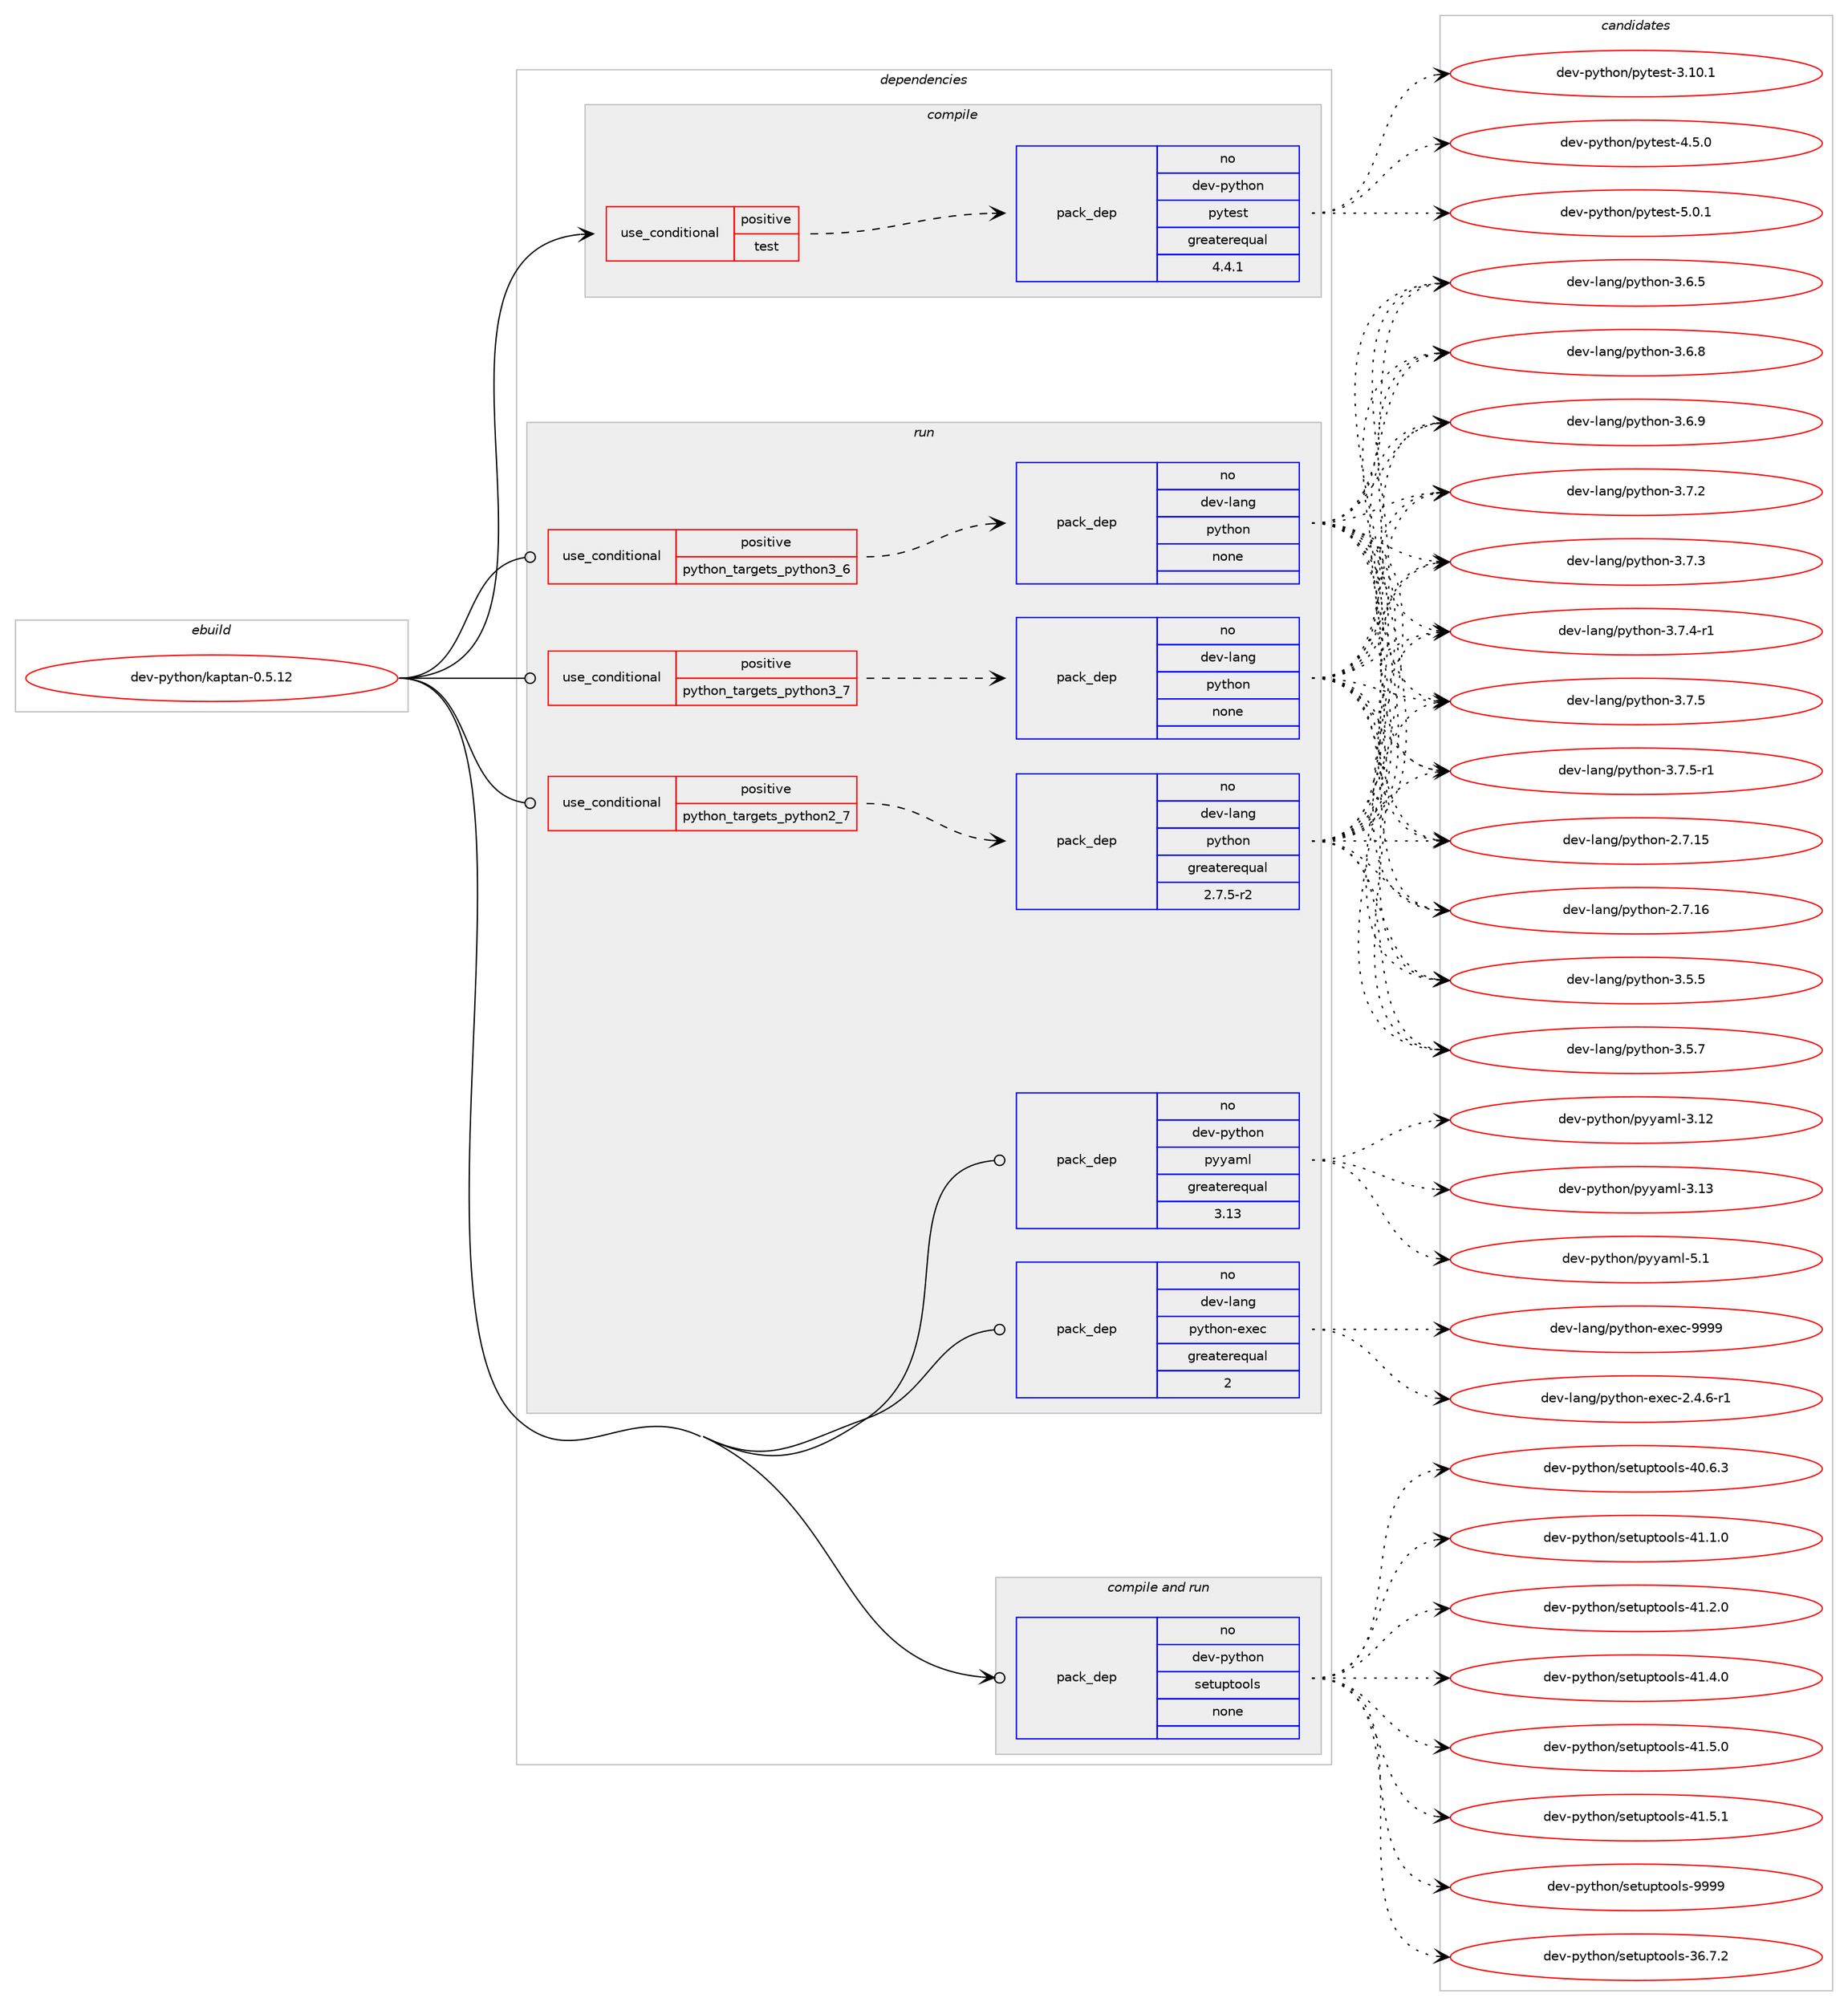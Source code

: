 digraph prolog {

# *************
# Graph options
# *************

newrank=true;
concentrate=true;
compound=true;
graph [rankdir=LR,fontname=Helvetica,fontsize=10,ranksep=1.5];#, ranksep=2.5, nodesep=0.2];
edge  [arrowhead=vee];
node  [fontname=Helvetica,fontsize=10];

# **********
# The ebuild
# **********

subgraph cluster_leftcol {
color=gray;
rank=same;
label=<<i>ebuild</i>>;
id [label="dev-python/kaptan-0.5.12", color=red, width=4, href="../dev-python/kaptan-0.5.12.svg"];
}

# ****************
# The dependencies
# ****************

subgraph cluster_midcol {
color=gray;
label=<<i>dependencies</i>>;
subgraph cluster_compile {
fillcolor="#eeeeee";
style=filled;
label=<<i>compile</i>>;
subgraph cond141703 {
dependency612022 [label=<<TABLE BORDER="0" CELLBORDER="1" CELLSPACING="0" CELLPADDING="4"><TR><TD ROWSPAN="3" CELLPADDING="10">use_conditional</TD></TR><TR><TD>positive</TD></TR><TR><TD>test</TD></TR></TABLE>>, shape=none, color=red];
subgraph pack458516 {
dependency612023 [label=<<TABLE BORDER="0" CELLBORDER="1" CELLSPACING="0" CELLPADDING="4" WIDTH="220"><TR><TD ROWSPAN="6" CELLPADDING="30">pack_dep</TD></TR><TR><TD WIDTH="110">no</TD></TR><TR><TD>dev-python</TD></TR><TR><TD>pytest</TD></TR><TR><TD>greaterequal</TD></TR><TR><TD>4.4.1</TD></TR></TABLE>>, shape=none, color=blue];
}
dependency612022:e -> dependency612023:w [weight=20,style="dashed",arrowhead="vee"];
}
id:e -> dependency612022:w [weight=20,style="solid",arrowhead="vee"];
}
subgraph cluster_compileandrun {
fillcolor="#eeeeee";
style=filled;
label=<<i>compile and run</i>>;
subgraph pack458517 {
dependency612024 [label=<<TABLE BORDER="0" CELLBORDER="1" CELLSPACING="0" CELLPADDING="4" WIDTH="220"><TR><TD ROWSPAN="6" CELLPADDING="30">pack_dep</TD></TR><TR><TD WIDTH="110">no</TD></TR><TR><TD>dev-python</TD></TR><TR><TD>setuptools</TD></TR><TR><TD>none</TD></TR><TR><TD></TD></TR></TABLE>>, shape=none, color=blue];
}
id:e -> dependency612024:w [weight=20,style="solid",arrowhead="odotvee"];
}
subgraph cluster_run {
fillcolor="#eeeeee";
style=filled;
label=<<i>run</i>>;
subgraph cond141704 {
dependency612025 [label=<<TABLE BORDER="0" CELLBORDER="1" CELLSPACING="0" CELLPADDING="4"><TR><TD ROWSPAN="3" CELLPADDING="10">use_conditional</TD></TR><TR><TD>positive</TD></TR><TR><TD>python_targets_python2_7</TD></TR></TABLE>>, shape=none, color=red];
subgraph pack458518 {
dependency612026 [label=<<TABLE BORDER="0" CELLBORDER="1" CELLSPACING="0" CELLPADDING="4" WIDTH="220"><TR><TD ROWSPAN="6" CELLPADDING="30">pack_dep</TD></TR><TR><TD WIDTH="110">no</TD></TR><TR><TD>dev-lang</TD></TR><TR><TD>python</TD></TR><TR><TD>greaterequal</TD></TR><TR><TD>2.7.5-r2</TD></TR></TABLE>>, shape=none, color=blue];
}
dependency612025:e -> dependency612026:w [weight=20,style="dashed",arrowhead="vee"];
}
id:e -> dependency612025:w [weight=20,style="solid",arrowhead="odot"];
subgraph cond141705 {
dependency612027 [label=<<TABLE BORDER="0" CELLBORDER="1" CELLSPACING="0" CELLPADDING="4"><TR><TD ROWSPAN="3" CELLPADDING="10">use_conditional</TD></TR><TR><TD>positive</TD></TR><TR><TD>python_targets_python3_6</TD></TR></TABLE>>, shape=none, color=red];
subgraph pack458519 {
dependency612028 [label=<<TABLE BORDER="0" CELLBORDER="1" CELLSPACING="0" CELLPADDING="4" WIDTH="220"><TR><TD ROWSPAN="6" CELLPADDING="30">pack_dep</TD></TR><TR><TD WIDTH="110">no</TD></TR><TR><TD>dev-lang</TD></TR><TR><TD>python</TD></TR><TR><TD>none</TD></TR><TR><TD></TD></TR></TABLE>>, shape=none, color=blue];
}
dependency612027:e -> dependency612028:w [weight=20,style="dashed",arrowhead="vee"];
}
id:e -> dependency612027:w [weight=20,style="solid",arrowhead="odot"];
subgraph cond141706 {
dependency612029 [label=<<TABLE BORDER="0" CELLBORDER="1" CELLSPACING="0" CELLPADDING="4"><TR><TD ROWSPAN="3" CELLPADDING="10">use_conditional</TD></TR><TR><TD>positive</TD></TR><TR><TD>python_targets_python3_7</TD></TR></TABLE>>, shape=none, color=red];
subgraph pack458520 {
dependency612030 [label=<<TABLE BORDER="0" CELLBORDER="1" CELLSPACING="0" CELLPADDING="4" WIDTH="220"><TR><TD ROWSPAN="6" CELLPADDING="30">pack_dep</TD></TR><TR><TD WIDTH="110">no</TD></TR><TR><TD>dev-lang</TD></TR><TR><TD>python</TD></TR><TR><TD>none</TD></TR><TR><TD></TD></TR></TABLE>>, shape=none, color=blue];
}
dependency612029:e -> dependency612030:w [weight=20,style="dashed",arrowhead="vee"];
}
id:e -> dependency612029:w [weight=20,style="solid",arrowhead="odot"];
subgraph pack458521 {
dependency612031 [label=<<TABLE BORDER="0" CELLBORDER="1" CELLSPACING="0" CELLPADDING="4" WIDTH="220"><TR><TD ROWSPAN="6" CELLPADDING="30">pack_dep</TD></TR><TR><TD WIDTH="110">no</TD></TR><TR><TD>dev-lang</TD></TR><TR><TD>python-exec</TD></TR><TR><TD>greaterequal</TD></TR><TR><TD>2</TD></TR></TABLE>>, shape=none, color=blue];
}
id:e -> dependency612031:w [weight=20,style="solid",arrowhead="odot"];
subgraph pack458522 {
dependency612032 [label=<<TABLE BORDER="0" CELLBORDER="1" CELLSPACING="0" CELLPADDING="4" WIDTH="220"><TR><TD ROWSPAN="6" CELLPADDING="30">pack_dep</TD></TR><TR><TD WIDTH="110">no</TD></TR><TR><TD>dev-python</TD></TR><TR><TD>pyyaml</TD></TR><TR><TD>greaterequal</TD></TR><TR><TD>3.13</TD></TR></TABLE>>, shape=none, color=blue];
}
id:e -> dependency612032:w [weight=20,style="solid",arrowhead="odot"];
}
}

# **************
# The candidates
# **************

subgraph cluster_choices {
rank=same;
color=gray;
label=<<i>candidates</i>>;

subgraph choice458516 {
color=black;
nodesep=1;
choice100101118451121211161041111104711212111610111511645514649484649 [label="dev-python/pytest-3.10.1", color=red, width=4,href="../dev-python/pytest-3.10.1.svg"];
choice1001011184511212111610411111047112121116101115116455246534648 [label="dev-python/pytest-4.5.0", color=red, width=4,href="../dev-python/pytest-4.5.0.svg"];
choice1001011184511212111610411111047112121116101115116455346484649 [label="dev-python/pytest-5.0.1", color=red, width=4,href="../dev-python/pytest-5.0.1.svg"];
dependency612023:e -> choice100101118451121211161041111104711212111610111511645514649484649:w [style=dotted,weight="100"];
dependency612023:e -> choice1001011184511212111610411111047112121116101115116455246534648:w [style=dotted,weight="100"];
dependency612023:e -> choice1001011184511212111610411111047112121116101115116455346484649:w [style=dotted,weight="100"];
}
subgraph choice458517 {
color=black;
nodesep=1;
choice100101118451121211161041111104711510111611711211611111110811545515446554650 [label="dev-python/setuptools-36.7.2", color=red, width=4,href="../dev-python/setuptools-36.7.2.svg"];
choice100101118451121211161041111104711510111611711211611111110811545524846544651 [label="dev-python/setuptools-40.6.3", color=red, width=4,href="../dev-python/setuptools-40.6.3.svg"];
choice100101118451121211161041111104711510111611711211611111110811545524946494648 [label="dev-python/setuptools-41.1.0", color=red, width=4,href="../dev-python/setuptools-41.1.0.svg"];
choice100101118451121211161041111104711510111611711211611111110811545524946504648 [label="dev-python/setuptools-41.2.0", color=red, width=4,href="../dev-python/setuptools-41.2.0.svg"];
choice100101118451121211161041111104711510111611711211611111110811545524946524648 [label="dev-python/setuptools-41.4.0", color=red, width=4,href="../dev-python/setuptools-41.4.0.svg"];
choice100101118451121211161041111104711510111611711211611111110811545524946534648 [label="dev-python/setuptools-41.5.0", color=red, width=4,href="../dev-python/setuptools-41.5.0.svg"];
choice100101118451121211161041111104711510111611711211611111110811545524946534649 [label="dev-python/setuptools-41.5.1", color=red, width=4,href="../dev-python/setuptools-41.5.1.svg"];
choice10010111845112121116104111110471151011161171121161111111081154557575757 [label="dev-python/setuptools-9999", color=red, width=4,href="../dev-python/setuptools-9999.svg"];
dependency612024:e -> choice100101118451121211161041111104711510111611711211611111110811545515446554650:w [style=dotted,weight="100"];
dependency612024:e -> choice100101118451121211161041111104711510111611711211611111110811545524846544651:w [style=dotted,weight="100"];
dependency612024:e -> choice100101118451121211161041111104711510111611711211611111110811545524946494648:w [style=dotted,weight="100"];
dependency612024:e -> choice100101118451121211161041111104711510111611711211611111110811545524946504648:w [style=dotted,weight="100"];
dependency612024:e -> choice100101118451121211161041111104711510111611711211611111110811545524946524648:w [style=dotted,weight="100"];
dependency612024:e -> choice100101118451121211161041111104711510111611711211611111110811545524946534648:w [style=dotted,weight="100"];
dependency612024:e -> choice100101118451121211161041111104711510111611711211611111110811545524946534649:w [style=dotted,weight="100"];
dependency612024:e -> choice10010111845112121116104111110471151011161171121161111111081154557575757:w [style=dotted,weight="100"];
}
subgraph choice458518 {
color=black;
nodesep=1;
choice10010111845108971101034711212111610411111045504655464953 [label="dev-lang/python-2.7.15", color=red, width=4,href="../dev-lang/python-2.7.15.svg"];
choice10010111845108971101034711212111610411111045504655464954 [label="dev-lang/python-2.7.16", color=red, width=4,href="../dev-lang/python-2.7.16.svg"];
choice100101118451089711010347112121116104111110455146534653 [label="dev-lang/python-3.5.5", color=red, width=4,href="../dev-lang/python-3.5.5.svg"];
choice100101118451089711010347112121116104111110455146534655 [label="dev-lang/python-3.5.7", color=red, width=4,href="../dev-lang/python-3.5.7.svg"];
choice100101118451089711010347112121116104111110455146544653 [label="dev-lang/python-3.6.5", color=red, width=4,href="../dev-lang/python-3.6.5.svg"];
choice100101118451089711010347112121116104111110455146544656 [label="dev-lang/python-3.6.8", color=red, width=4,href="../dev-lang/python-3.6.8.svg"];
choice100101118451089711010347112121116104111110455146544657 [label="dev-lang/python-3.6.9", color=red, width=4,href="../dev-lang/python-3.6.9.svg"];
choice100101118451089711010347112121116104111110455146554650 [label="dev-lang/python-3.7.2", color=red, width=4,href="../dev-lang/python-3.7.2.svg"];
choice100101118451089711010347112121116104111110455146554651 [label="dev-lang/python-3.7.3", color=red, width=4,href="../dev-lang/python-3.7.3.svg"];
choice1001011184510897110103471121211161041111104551465546524511449 [label="dev-lang/python-3.7.4-r1", color=red, width=4,href="../dev-lang/python-3.7.4-r1.svg"];
choice100101118451089711010347112121116104111110455146554653 [label="dev-lang/python-3.7.5", color=red, width=4,href="../dev-lang/python-3.7.5.svg"];
choice1001011184510897110103471121211161041111104551465546534511449 [label="dev-lang/python-3.7.5-r1", color=red, width=4,href="../dev-lang/python-3.7.5-r1.svg"];
dependency612026:e -> choice10010111845108971101034711212111610411111045504655464953:w [style=dotted,weight="100"];
dependency612026:e -> choice10010111845108971101034711212111610411111045504655464954:w [style=dotted,weight="100"];
dependency612026:e -> choice100101118451089711010347112121116104111110455146534653:w [style=dotted,weight="100"];
dependency612026:e -> choice100101118451089711010347112121116104111110455146534655:w [style=dotted,weight="100"];
dependency612026:e -> choice100101118451089711010347112121116104111110455146544653:w [style=dotted,weight="100"];
dependency612026:e -> choice100101118451089711010347112121116104111110455146544656:w [style=dotted,weight="100"];
dependency612026:e -> choice100101118451089711010347112121116104111110455146544657:w [style=dotted,weight="100"];
dependency612026:e -> choice100101118451089711010347112121116104111110455146554650:w [style=dotted,weight="100"];
dependency612026:e -> choice100101118451089711010347112121116104111110455146554651:w [style=dotted,weight="100"];
dependency612026:e -> choice1001011184510897110103471121211161041111104551465546524511449:w [style=dotted,weight="100"];
dependency612026:e -> choice100101118451089711010347112121116104111110455146554653:w [style=dotted,weight="100"];
dependency612026:e -> choice1001011184510897110103471121211161041111104551465546534511449:w [style=dotted,weight="100"];
}
subgraph choice458519 {
color=black;
nodesep=1;
choice10010111845108971101034711212111610411111045504655464953 [label="dev-lang/python-2.7.15", color=red, width=4,href="../dev-lang/python-2.7.15.svg"];
choice10010111845108971101034711212111610411111045504655464954 [label="dev-lang/python-2.7.16", color=red, width=4,href="../dev-lang/python-2.7.16.svg"];
choice100101118451089711010347112121116104111110455146534653 [label="dev-lang/python-3.5.5", color=red, width=4,href="../dev-lang/python-3.5.5.svg"];
choice100101118451089711010347112121116104111110455146534655 [label="dev-lang/python-3.5.7", color=red, width=4,href="../dev-lang/python-3.5.7.svg"];
choice100101118451089711010347112121116104111110455146544653 [label="dev-lang/python-3.6.5", color=red, width=4,href="../dev-lang/python-3.6.5.svg"];
choice100101118451089711010347112121116104111110455146544656 [label="dev-lang/python-3.6.8", color=red, width=4,href="../dev-lang/python-3.6.8.svg"];
choice100101118451089711010347112121116104111110455146544657 [label="dev-lang/python-3.6.9", color=red, width=4,href="../dev-lang/python-3.6.9.svg"];
choice100101118451089711010347112121116104111110455146554650 [label="dev-lang/python-3.7.2", color=red, width=4,href="../dev-lang/python-3.7.2.svg"];
choice100101118451089711010347112121116104111110455146554651 [label="dev-lang/python-3.7.3", color=red, width=4,href="../dev-lang/python-3.7.3.svg"];
choice1001011184510897110103471121211161041111104551465546524511449 [label="dev-lang/python-3.7.4-r1", color=red, width=4,href="../dev-lang/python-3.7.4-r1.svg"];
choice100101118451089711010347112121116104111110455146554653 [label="dev-lang/python-3.7.5", color=red, width=4,href="../dev-lang/python-3.7.5.svg"];
choice1001011184510897110103471121211161041111104551465546534511449 [label="dev-lang/python-3.7.5-r1", color=red, width=4,href="../dev-lang/python-3.7.5-r1.svg"];
dependency612028:e -> choice10010111845108971101034711212111610411111045504655464953:w [style=dotted,weight="100"];
dependency612028:e -> choice10010111845108971101034711212111610411111045504655464954:w [style=dotted,weight="100"];
dependency612028:e -> choice100101118451089711010347112121116104111110455146534653:w [style=dotted,weight="100"];
dependency612028:e -> choice100101118451089711010347112121116104111110455146534655:w [style=dotted,weight="100"];
dependency612028:e -> choice100101118451089711010347112121116104111110455146544653:w [style=dotted,weight="100"];
dependency612028:e -> choice100101118451089711010347112121116104111110455146544656:w [style=dotted,weight="100"];
dependency612028:e -> choice100101118451089711010347112121116104111110455146544657:w [style=dotted,weight="100"];
dependency612028:e -> choice100101118451089711010347112121116104111110455146554650:w [style=dotted,weight="100"];
dependency612028:e -> choice100101118451089711010347112121116104111110455146554651:w [style=dotted,weight="100"];
dependency612028:e -> choice1001011184510897110103471121211161041111104551465546524511449:w [style=dotted,weight="100"];
dependency612028:e -> choice100101118451089711010347112121116104111110455146554653:w [style=dotted,weight="100"];
dependency612028:e -> choice1001011184510897110103471121211161041111104551465546534511449:w [style=dotted,weight="100"];
}
subgraph choice458520 {
color=black;
nodesep=1;
choice10010111845108971101034711212111610411111045504655464953 [label="dev-lang/python-2.7.15", color=red, width=4,href="../dev-lang/python-2.7.15.svg"];
choice10010111845108971101034711212111610411111045504655464954 [label="dev-lang/python-2.7.16", color=red, width=4,href="../dev-lang/python-2.7.16.svg"];
choice100101118451089711010347112121116104111110455146534653 [label="dev-lang/python-3.5.5", color=red, width=4,href="../dev-lang/python-3.5.5.svg"];
choice100101118451089711010347112121116104111110455146534655 [label="dev-lang/python-3.5.7", color=red, width=4,href="../dev-lang/python-3.5.7.svg"];
choice100101118451089711010347112121116104111110455146544653 [label="dev-lang/python-3.6.5", color=red, width=4,href="../dev-lang/python-3.6.5.svg"];
choice100101118451089711010347112121116104111110455146544656 [label="dev-lang/python-3.6.8", color=red, width=4,href="../dev-lang/python-3.6.8.svg"];
choice100101118451089711010347112121116104111110455146544657 [label="dev-lang/python-3.6.9", color=red, width=4,href="../dev-lang/python-3.6.9.svg"];
choice100101118451089711010347112121116104111110455146554650 [label="dev-lang/python-3.7.2", color=red, width=4,href="../dev-lang/python-3.7.2.svg"];
choice100101118451089711010347112121116104111110455146554651 [label="dev-lang/python-3.7.3", color=red, width=4,href="../dev-lang/python-3.7.3.svg"];
choice1001011184510897110103471121211161041111104551465546524511449 [label="dev-lang/python-3.7.4-r1", color=red, width=4,href="../dev-lang/python-3.7.4-r1.svg"];
choice100101118451089711010347112121116104111110455146554653 [label="dev-lang/python-3.7.5", color=red, width=4,href="../dev-lang/python-3.7.5.svg"];
choice1001011184510897110103471121211161041111104551465546534511449 [label="dev-lang/python-3.7.5-r1", color=red, width=4,href="../dev-lang/python-3.7.5-r1.svg"];
dependency612030:e -> choice10010111845108971101034711212111610411111045504655464953:w [style=dotted,weight="100"];
dependency612030:e -> choice10010111845108971101034711212111610411111045504655464954:w [style=dotted,weight="100"];
dependency612030:e -> choice100101118451089711010347112121116104111110455146534653:w [style=dotted,weight="100"];
dependency612030:e -> choice100101118451089711010347112121116104111110455146534655:w [style=dotted,weight="100"];
dependency612030:e -> choice100101118451089711010347112121116104111110455146544653:w [style=dotted,weight="100"];
dependency612030:e -> choice100101118451089711010347112121116104111110455146544656:w [style=dotted,weight="100"];
dependency612030:e -> choice100101118451089711010347112121116104111110455146544657:w [style=dotted,weight="100"];
dependency612030:e -> choice100101118451089711010347112121116104111110455146554650:w [style=dotted,weight="100"];
dependency612030:e -> choice100101118451089711010347112121116104111110455146554651:w [style=dotted,weight="100"];
dependency612030:e -> choice1001011184510897110103471121211161041111104551465546524511449:w [style=dotted,weight="100"];
dependency612030:e -> choice100101118451089711010347112121116104111110455146554653:w [style=dotted,weight="100"];
dependency612030:e -> choice1001011184510897110103471121211161041111104551465546534511449:w [style=dotted,weight="100"];
}
subgraph choice458521 {
color=black;
nodesep=1;
choice10010111845108971101034711212111610411111045101120101994550465246544511449 [label="dev-lang/python-exec-2.4.6-r1", color=red, width=4,href="../dev-lang/python-exec-2.4.6-r1.svg"];
choice10010111845108971101034711212111610411111045101120101994557575757 [label="dev-lang/python-exec-9999", color=red, width=4,href="../dev-lang/python-exec-9999.svg"];
dependency612031:e -> choice10010111845108971101034711212111610411111045101120101994550465246544511449:w [style=dotted,weight="100"];
dependency612031:e -> choice10010111845108971101034711212111610411111045101120101994557575757:w [style=dotted,weight="100"];
}
subgraph choice458522 {
color=black;
nodesep=1;
choice1001011184511212111610411111047112121121971091084551464950 [label="dev-python/pyyaml-3.12", color=red, width=4,href="../dev-python/pyyaml-3.12.svg"];
choice1001011184511212111610411111047112121121971091084551464951 [label="dev-python/pyyaml-3.13", color=red, width=4,href="../dev-python/pyyaml-3.13.svg"];
choice10010111845112121116104111110471121211219710910845534649 [label="dev-python/pyyaml-5.1", color=red, width=4,href="../dev-python/pyyaml-5.1.svg"];
dependency612032:e -> choice1001011184511212111610411111047112121121971091084551464950:w [style=dotted,weight="100"];
dependency612032:e -> choice1001011184511212111610411111047112121121971091084551464951:w [style=dotted,weight="100"];
dependency612032:e -> choice10010111845112121116104111110471121211219710910845534649:w [style=dotted,weight="100"];
}
}

}
